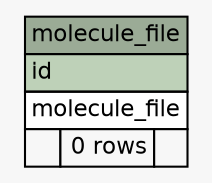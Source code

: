 // dot 2.30.1 on Mac OS X 10.7.5
// SchemaSpy rev 590
digraph "molecule_file" {
  graph [
    rankdir="RL"
    bgcolor="#f7f7f7"
    nodesep="0.18"
    ranksep="0.46"
    fontname="Helvetica"
    fontsize="11"
  ];
  node [
    fontname="Helvetica"
    fontsize="11"
    shape="plaintext"
  ];
  edge [
    arrowsize="0.8"
  ];
  "molecule_file" [
    label=<
    <TABLE BORDER="0" CELLBORDER="1" CELLSPACING="0" BGCOLOR="#ffffff">
      <TR><TD COLSPAN="3" BGCOLOR="#9bab96" ALIGN="CENTER">molecule_file</TD></TR>
      <TR><TD PORT="id" COLSPAN="3" BGCOLOR="#bed1b8" ALIGN="LEFT">id</TD></TR>
      <TR><TD PORT="molecule_file" COLSPAN="3" ALIGN="LEFT">molecule_file</TD></TR>
      <TR><TD ALIGN="LEFT" BGCOLOR="#f7f7f7">  </TD><TD ALIGN="RIGHT" BGCOLOR="#f7f7f7">0 rows</TD><TD ALIGN="RIGHT" BGCOLOR="#f7f7f7">  </TD></TR>
    </TABLE>>
    URL="tables/molecule_file.html"
    tooltip="molecule_file"
  ];
}

